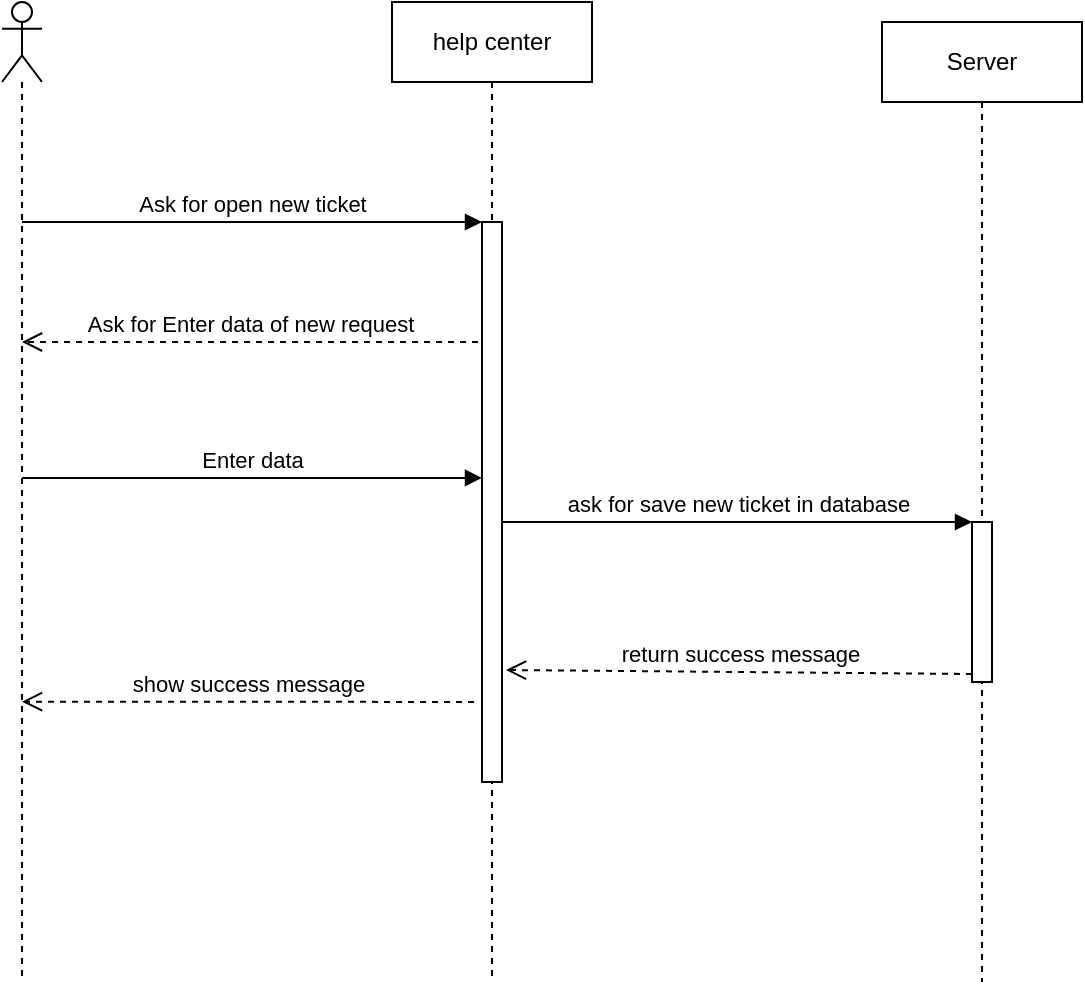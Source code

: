<mxfile version="10.6.6" type="github"><diagram id="eEOj4xx92-9G4rnI_QGO" name="Page-1"><mxGraphModel dx="802" dy="561" grid="1" gridSize="10" guides="1" tooltips="1" connect="1" arrows="1" fold="1" page="1" pageScale="1" pageWidth="1169" pageHeight="827" math="0" shadow="0"><root><mxCell id="0"/><mxCell id="1" parent="0"/><mxCell id="Eam2I1jYD9ZyO_ptVgRj-2" value="" style="shape=umlLifeline;participant=umlActor;perimeter=lifelinePerimeter;whiteSpace=wrap;html=1;container=1;collapsible=0;recursiveResize=0;verticalAlign=top;spacingTop=36;labelBackgroundColor=#ffffff;outlineConnect=0;" vertex="1" parent="1"><mxGeometry x="20" y="30" width="20" height="490" as="geometry"/></mxCell><mxCell id="Eam2I1jYD9ZyO_ptVgRj-4" value="help center&lt;br&gt;" style="shape=umlLifeline;perimeter=lifelinePerimeter;whiteSpace=wrap;html=1;container=1;collapsible=0;recursiveResize=0;outlineConnect=0;" vertex="1" parent="1"><mxGeometry x="215" y="30" width="100" height="490" as="geometry"/></mxCell><mxCell id="Eam2I1jYD9ZyO_ptVgRj-5" value="" style="html=1;points=[];perimeter=orthogonalPerimeter;" vertex="1" parent="Eam2I1jYD9ZyO_ptVgRj-4"><mxGeometry x="45" y="110" width="10" height="280" as="geometry"/></mxCell><mxCell id="Eam2I1jYD9ZyO_ptVgRj-6" value="Ask for open new ticket" style="html=1;verticalAlign=bottom;endArrow=block;entryX=0;entryY=0;" edge="1" target="Eam2I1jYD9ZyO_ptVgRj-5" parent="1" source="Eam2I1jYD9ZyO_ptVgRj-2"><mxGeometry relative="1" as="geometry"><mxPoint x="75" y="140" as="sourcePoint"/></mxGeometry></mxCell><mxCell id="Eam2I1jYD9ZyO_ptVgRj-8" value="Ask for Enter data of new request" style="html=1;verticalAlign=bottom;endArrow=open;dashed=1;endSize=8;" edge="1" parent="1" target="Eam2I1jYD9ZyO_ptVgRj-2"><mxGeometry relative="1" as="geometry"><mxPoint x="258" y="200" as="sourcePoint"/><mxPoint x="120" y="200" as="targetPoint"/></mxGeometry></mxCell><mxCell id="Eam2I1jYD9ZyO_ptVgRj-9" value="Enter data" style="html=1;verticalAlign=bottom;endArrow=block;entryX=0;entryY=0.457;entryDx=0;entryDy=0;entryPerimeter=0;" edge="1" parent="1" source="Eam2I1jYD9ZyO_ptVgRj-2" target="Eam2I1jYD9ZyO_ptVgRj-5"><mxGeometry width="80" relative="1" as="geometry"><mxPoint x="100" y="270" as="sourcePoint"/><mxPoint x="180" y="270" as="targetPoint"/></mxGeometry></mxCell><mxCell id="Eam2I1jYD9ZyO_ptVgRj-10" value="Server" style="shape=umlLifeline;perimeter=lifelinePerimeter;whiteSpace=wrap;html=1;container=1;collapsible=0;recursiveResize=0;outlineConnect=0;" vertex="1" parent="1"><mxGeometry x="460" y="40" width="100" height="480" as="geometry"/></mxCell><mxCell id="Eam2I1jYD9ZyO_ptVgRj-11" value="" style="html=1;points=[];perimeter=orthogonalPerimeter;" vertex="1" parent="Eam2I1jYD9ZyO_ptVgRj-10"><mxGeometry x="45" y="250" width="10" height="80" as="geometry"/></mxCell><mxCell id="Eam2I1jYD9ZyO_ptVgRj-12" value="ask for save new ticket in database" style="html=1;verticalAlign=bottom;endArrow=block;entryX=0;entryY=0;" edge="1" target="Eam2I1jYD9ZyO_ptVgRj-11" parent="1" source="Eam2I1jYD9ZyO_ptVgRj-5"><mxGeometry relative="1" as="geometry"><mxPoint x="435" y="290" as="sourcePoint"/></mxGeometry></mxCell><mxCell id="Eam2I1jYD9ZyO_ptVgRj-13" value="return success message" style="html=1;verticalAlign=bottom;endArrow=open;dashed=1;endSize=8;exitX=0;exitY=0.95;entryX=1.2;entryY=0.8;entryDx=0;entryDy=0;entryPerimeter=0;" edge="1" source="Eam2I1jYD9ZyO_ptVgRj-11" parent="1" target="Eam2I1jYD9ZyO_ptVgRj-5"><mxGeometry relative="1" as="geometry"><mxPoint x="435" y="366" as="targetPoint"/></mxGeometry></mxCell><mxCell id="Eam2I1jYD9ZyO_ptVgRj-14" value="show success message" style="html=1;verticalAlign=bottom;endArrow=open;dashed=1;endSize=8;exitX=-0.4;exitY=0.857;exitDx=0;exitDy=0;exitPerimeter=0;entryX=0.5;entryY=0.714;entryDx=0;entryDy=0;entryPerimeter=0;" edge="1" parent="1" source="Eam2I1jYD9ZyO_ptVgRj-5" target="Eam2I1jYD9ZyO_ptVgRj-2"><mxGeometry relative="1" as="geometry"><mxPoint x="230" y="380" as="sourcePoint"/><mxPoint x="150" y="380" as="targetPoint"/></mxGeometry></mxCell></root></mxGraphModel></diagram></mxfile>